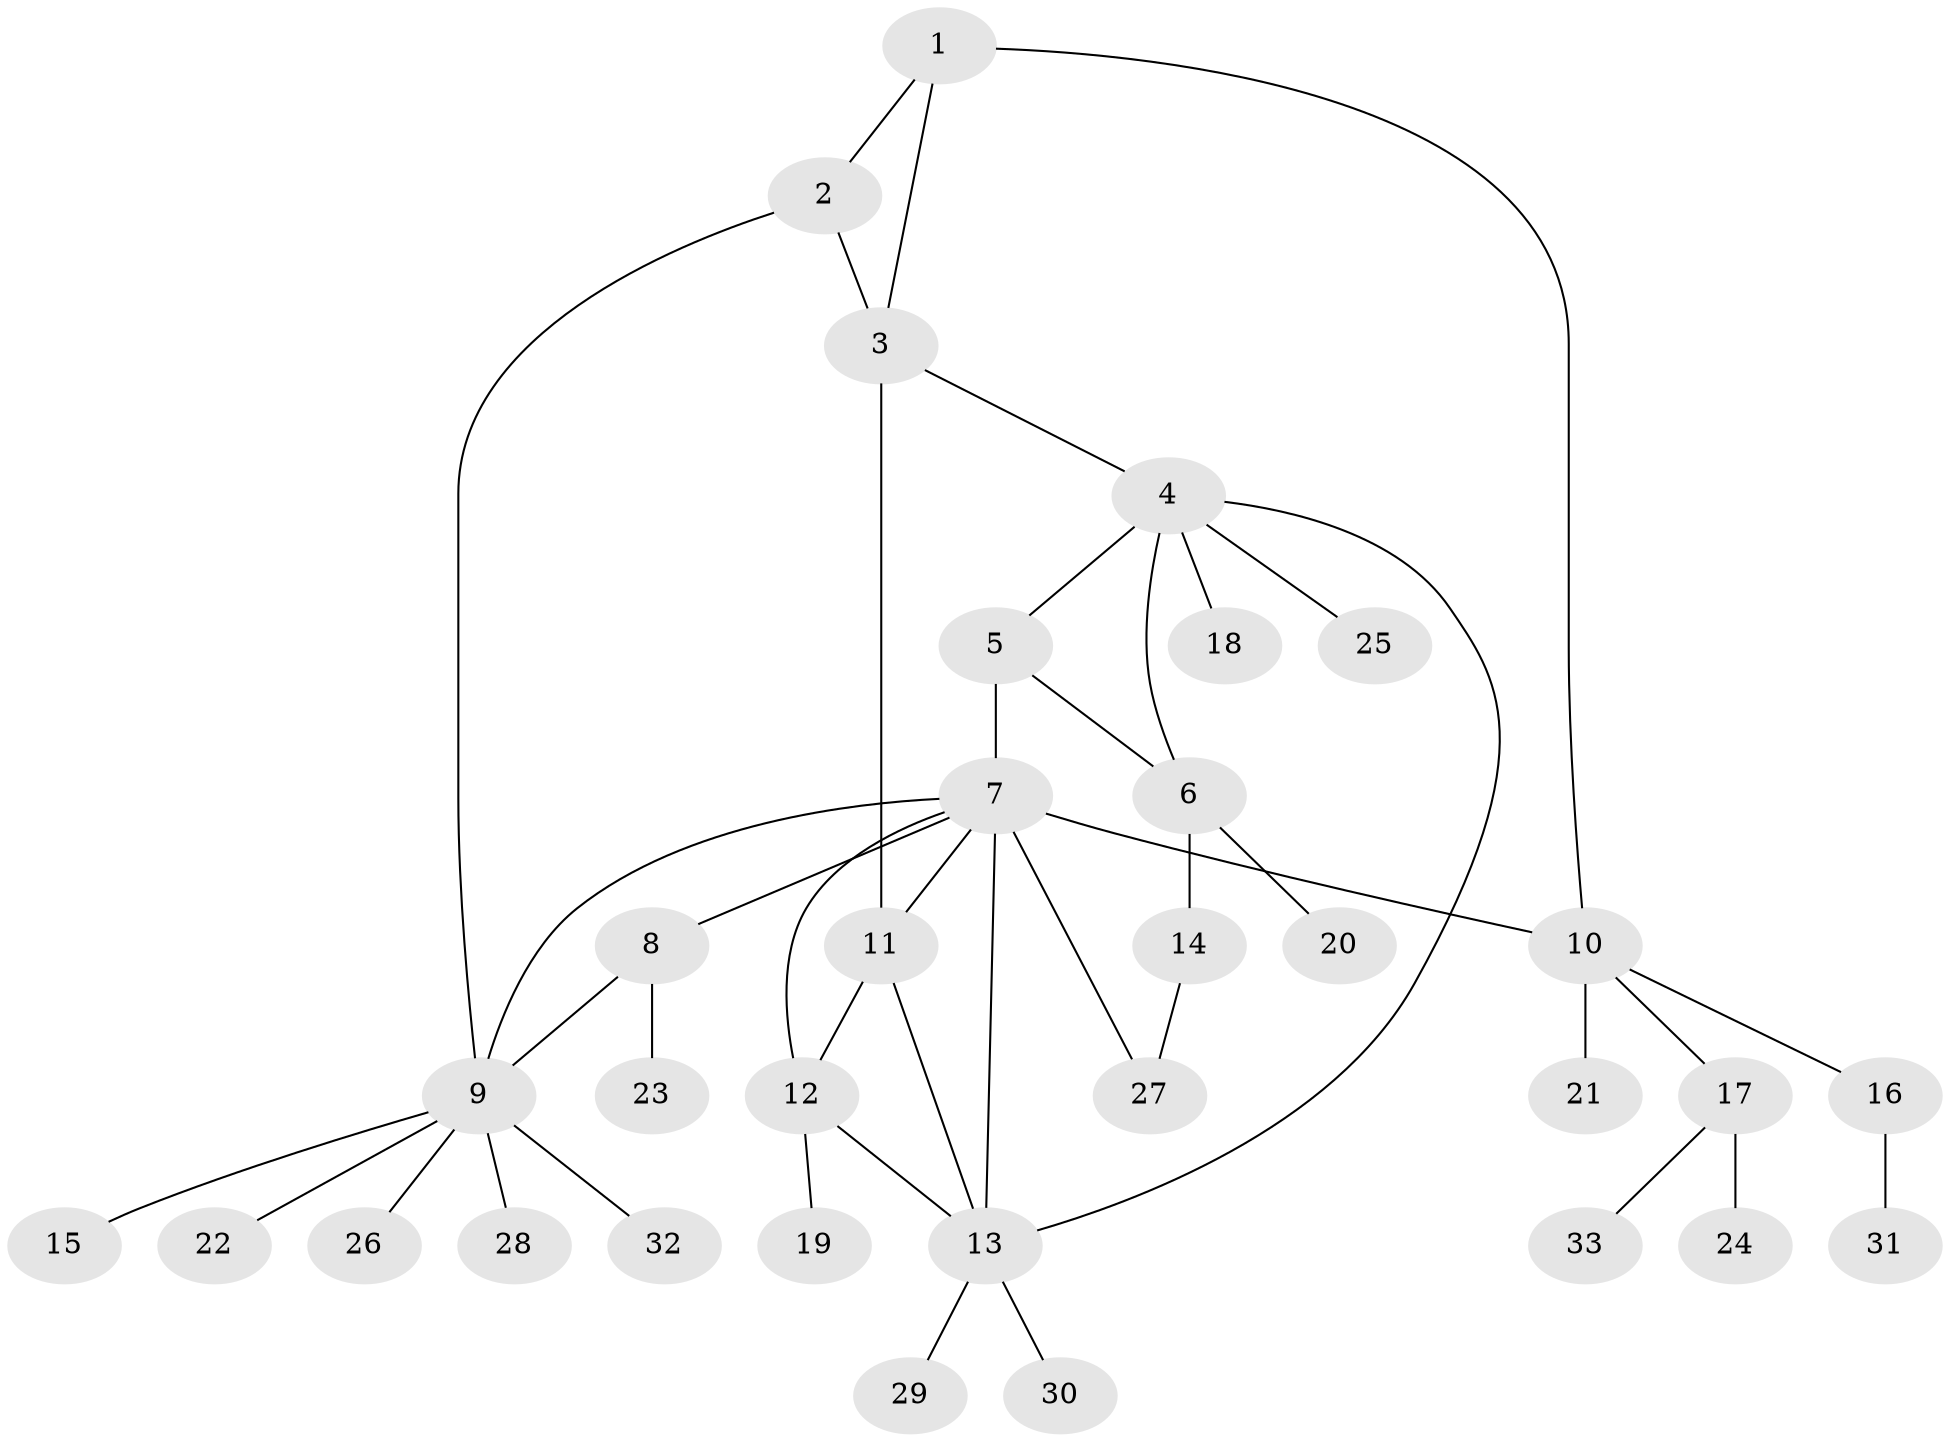 // original degree distribution, {4: 0.07692307692307693, 11: 0.015384615384615385, 7: 0.046153846153846156, 8: 0.015384615384615385, 6: 0.015384615384615385, 9: 0.015384615384615385, 5: 0.03076923076923077, 3: 0.06153846153846154, 1: 0.5692307692307692, 2: 0.15384615384615385}
// Generated by graph-tools (version 1.1) at 2025/52/03/04/25 22:52:39]
// undirected, 33 vertices, 43 edges
graph export_dot {
  node [color=gray90,style=filled];
  1;
  2;
  3;
  4;
  5;
  6;
  7;
  8;
  9;
  10;
  11;
  12;
  13;
  14;
  15;
  16;
  17;
  18;
  19;
  20;
  21;
  22;
  23;
  24;
  25;
  26;
  27;
  28;
  29;
  30;
  31;
  32;
  33;
  1 -- 2 [weight=1.0];
  1 -- 3 [weight=1.0];
  1 -- 10 [weight=1.0];
  2 -- 3 [weight=1.0];
  2 -- 9 [weight=1.0];
  3 -- 4 [weight=1.0];
  3 -- 11 [weight=7.0];
  4 -- 5 [weight=1.0];
  4 -- 6 [weight=1.0];
  4 -- 13 [weight=1.0];
  4 -- 18 [weight=1.0];
  4 -- 25 [weight=1.0];
  5 -- 6 [weight=1.0];
  5 -- 7 [weight=5.0];
  6 -- 14 [weight=1.0];
  6 -- 20 [weight=2.0];
  7 -- 8 [weight=2.0];
  7 -- 9 [weight=1.0];
  7 -- 10 [weight=2.0];
  7 -- 11 [weight=1.0];
  7 -- 12 [weight=1.0];
  7 -- 13 [weight=1.0];
  7 -- 27 [weight=1.0];
  8 -- 9 [weight=1.0];
  8 -- 23 [weight=1.0];
  9 -- 15 [weight=1.0];
  9 -- 22 [weight=1.0];
  9 -- 26 [weight=1.0];
  9 -- 28 [weight=1.0];
  9 -- 32 [weight=1.0];
  10 -- 16 [weight=1.0];
  10 -- 17 [weight=1.0];
  10 -- 21 [weight=1.0];
  11 -- 12 [weight=1.0];
  11 -- 13 [weight=1.0];
  12 -- 13 [weight=1.0];
  12 -- 19 [weight=1.0];
  13 -- 29 [weight=1.0];
  13 -- 30 [weight=1.0];
  14 -- 27 [weight=1.0];
  16 -- 31 [weight=1.0];
  17 -- 24 [weight=1.0];
  17 -- 33 [weight=1.0];
}
